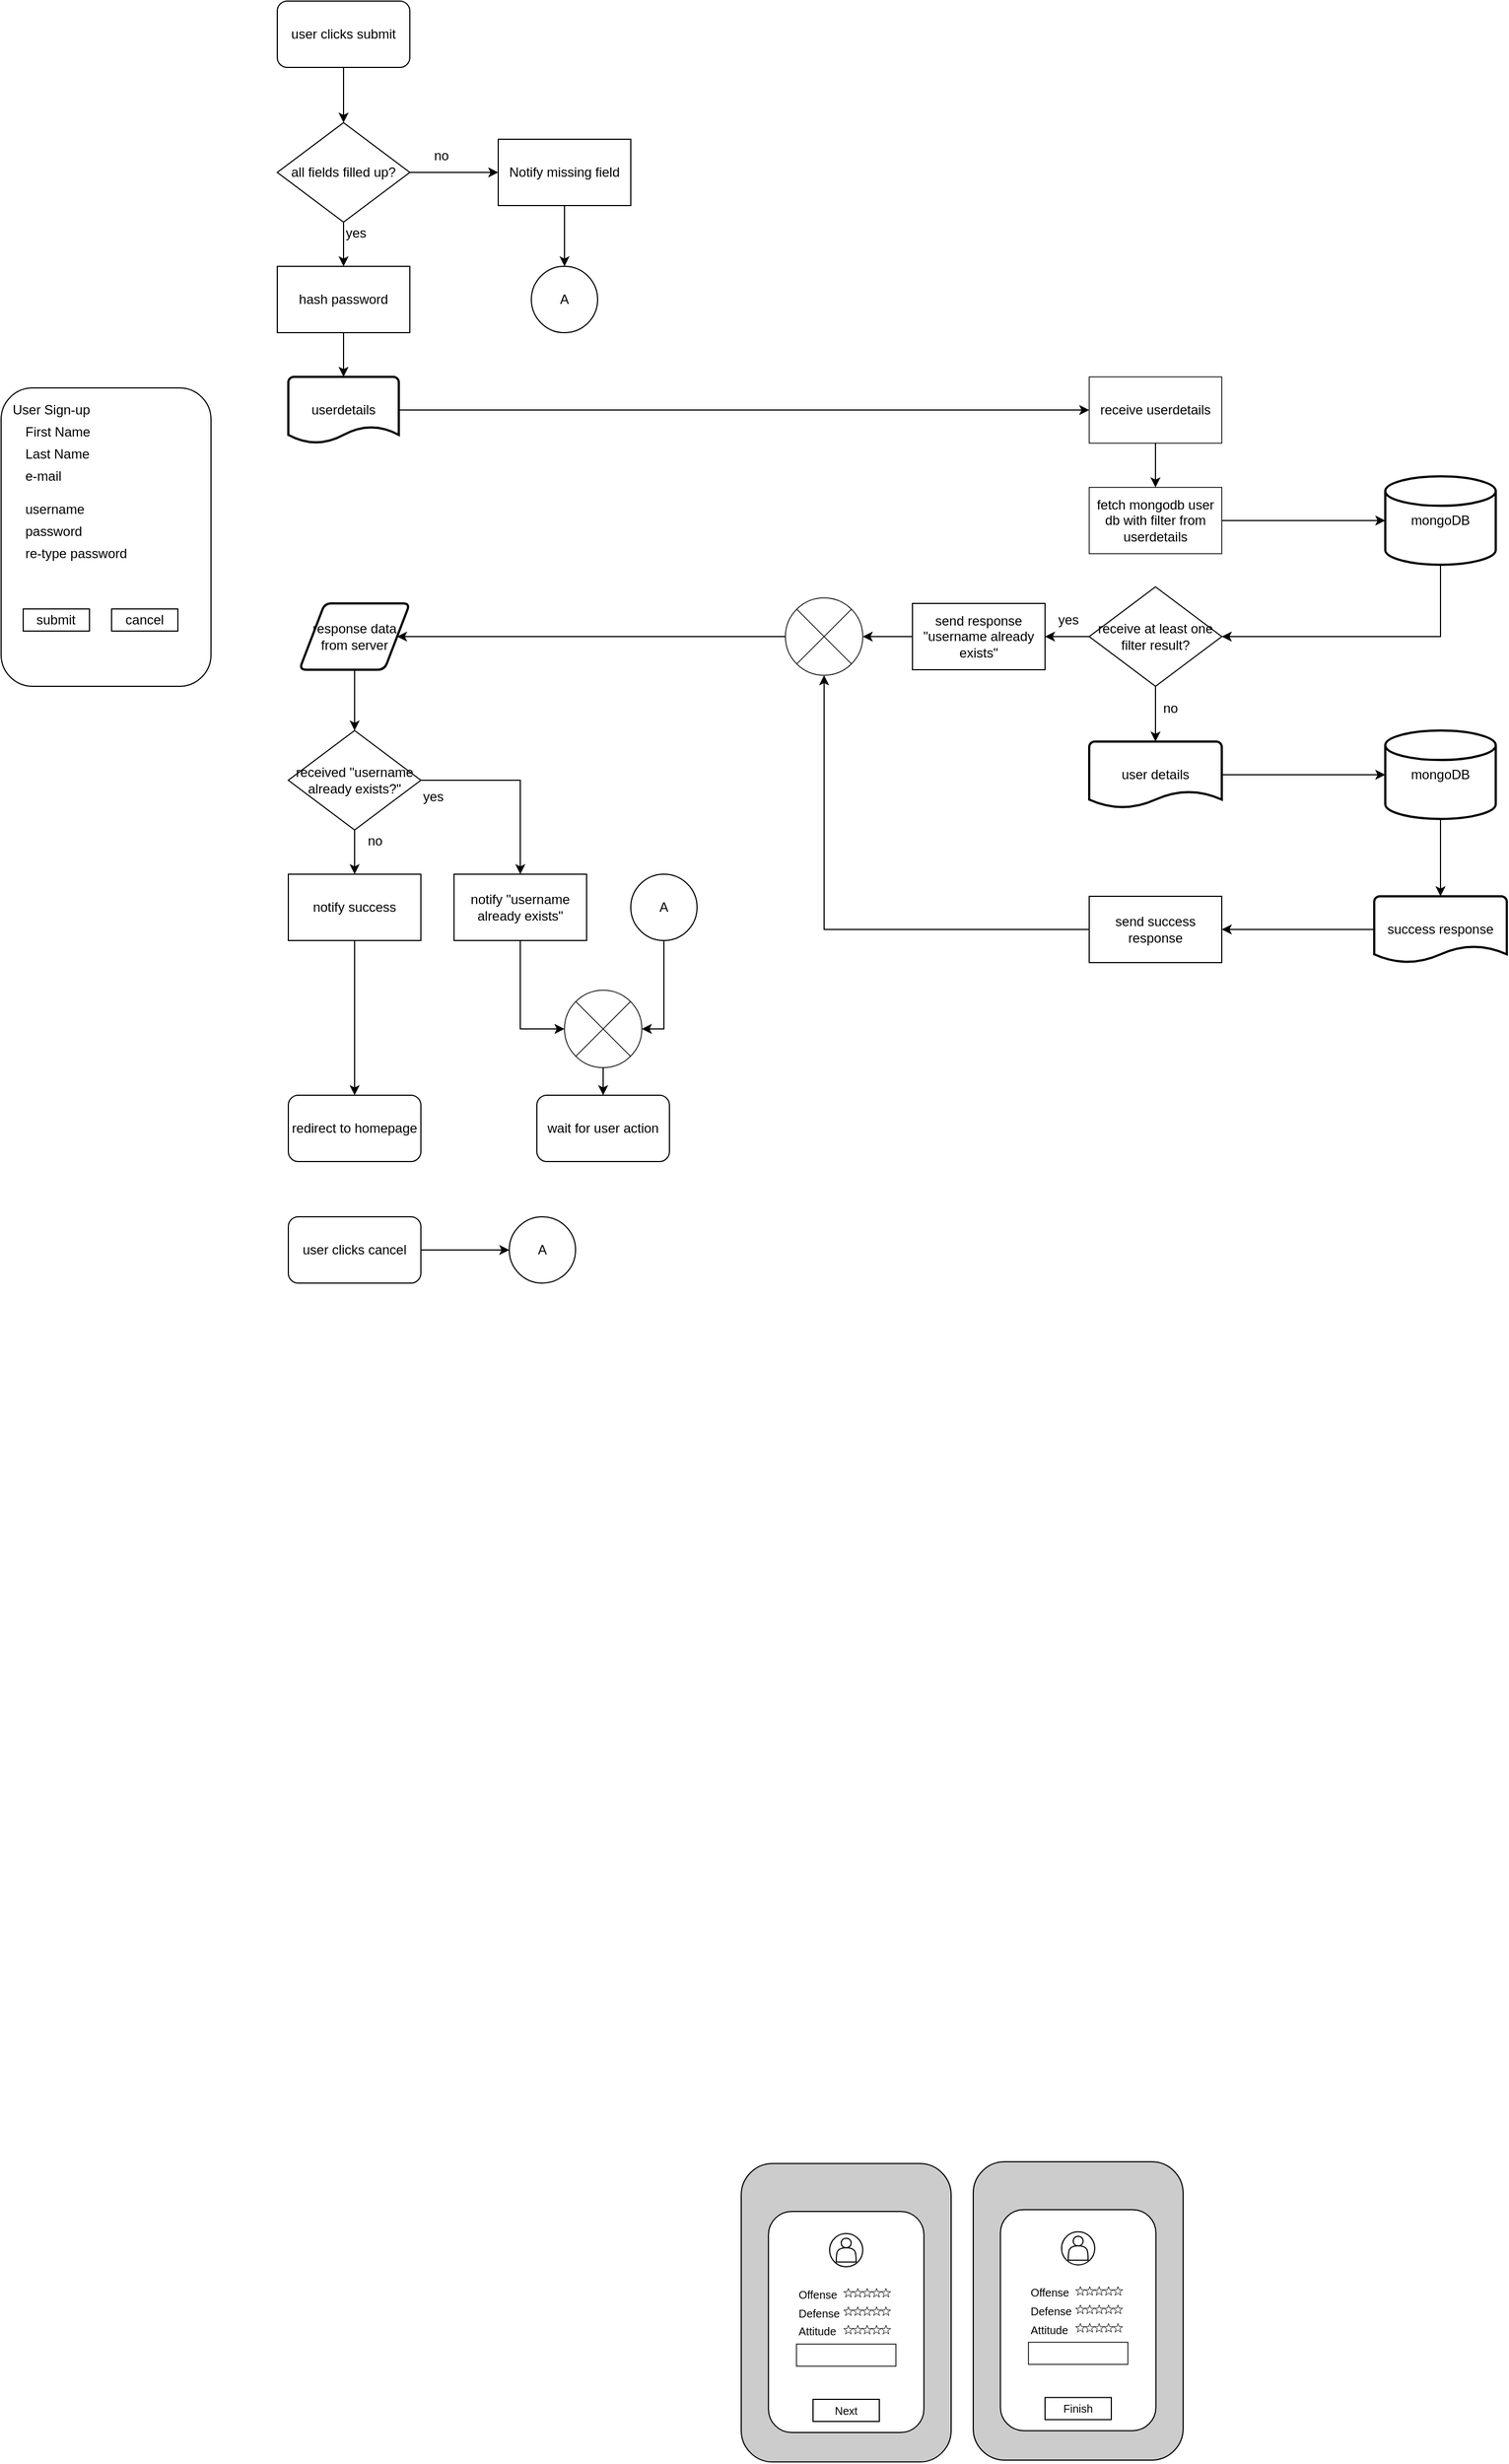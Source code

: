 <mxfile version="20.0.1" type="github">
  <diagram id="fIoxSlb22QgJ5czsfE2g" name="Page-1">
    <mxGraphModel dx="2595" dy="2528" grid="1" gridSize="10" guides="1" tooltips="1" connect="1" arrows="1" fold="1" page="1" pageScale="1" pageWidth="850" pageHeight="1100" math="0" shadow="0">
      <root>
        <mxCell id="0" />
        <mxCell id="1" parent="0" />
        <mxCell id="mqxkUcOXHhxXkRw-2WVW-2" value="" style="rounded=1;whiteSpace=wrap;html=1;" vertex="1" parent="1">
          <mxGeometry x="40" y="20" width="190" height="270" as="geometry" />
        </mxCell>
        <mxCell id="mqxkUcOXHhxXkRw-2WVW-1" value="User Sign-up" style="text;html=1;align=center;verticalAlign=middle;resizable=0;points=[];autosize=1;strokeColor=none;fillColor=none;" vertex="1" parent="1">
          <mxGeometry x="40" y="30" width="90" height="20" as="geometry" />
        </mxCell>
        <mxCell id="mqxkUcOXHhxXkRw-2WVW-3" value="username" style="text;html=1;align=left;verticalAlign=middle;resizable=0;points=[];autosize=1;strokeColor=none;fillColor=none;" vertex="1" parent="1">
          <mxGeometry x="60" y="120" width="70" height="20" as="geometry" />
        </mxCell>
        <mxCell id="mqxkUcOXHhxXkRw-2WVW-4" value="password" style="text;html=1;align=left;verticalAlign=middle;resizable=0;points=[];autosize=1;strokeColor=none;fillColor=none;" vertex="1" parent="1">
          <mxGeometry x="60" y="140" width="70" height="20" as="geometry" />
        </mxCell>
        <mxCell id="mqxkUcOXHhxXkRw-2WVW-5" value="First Name" style="text;html=1;align=left;verticalAlign=middle;resizable=0;points=[];autosize=1;strokeColor=none;fillColor=none;" vertex="1" parent="1">
          <mxGeometry x="60" y="50" width="70" height="20" as="geometry" />
        </mxCell>
        <mxCell id="mqxkUcOXHhxXkRw-2WVW-6" value="Last Name" style="text;html=1;align=left;verticalAlign=middle;resizable=0;points=[];autosize=1;strokeColor=none;fillColor=none;" vertex="1" parent="1">
          <mxGeometry x="60" y="70" width="70" height="20" as="geometry" />
        </mxCell>
        <mxCell id="mqxkUcOXHhxXkRw-2WVW-8" value="e-mail" style="text;html=1;align=left;verticalAlign=middle;resizable=0;points=[];autosize=1;strokeColor=none;fillColor=none;" vertex="1" parent="1">
          <mxGeometry x="60" y="90" width="50" height="20" as="geometry" />
        </mxCell>
        <mxCell id="mqxkUcOXHhxXkRw-2WVW-9" value="re-type password" style="text;html=1;align=left;verticalAlign=middle;resizable=0;points=[];autosize=1;strokeColor=none;fillColor=none;" vertex="1" parent="1">
          <mxGeometry x="60" y="160" width="110" height="20" as="geometry" />
        </mxCell>
        <mxCell id="mqxkUcOXHhxXkRw-2WVW-13" value="" style="rounded=0;whiteSpace=wrap;html=1;" vertex="1" parent="1">
          <mxGeometry x="60" y="220" width="60" height="20" as="geometry" />
        </mxCell>
        <mxCell id="mqxkUcOXHhxXkRw-2WVW-14" value="submit" style="text;html=1;align=left;verticalAlign=middle;resizable=0;points=[];autosize=1;strokeColor=none;fillColor=none;" vertex="1" parent="1">
          <mxGeometry x="70" y="220" width="50" height="20" as="geometry" />
        </mxCell>
        <mxCell id="mqxkUcOXHhxXkRw-2WVW-53" value="cancel" style="rounded=0;whiteSpace=wrap;html=1;" vertex="1" parent="1">
          <mxGeometry x="140" y="220" width="60" height="20" as="geometry" />
        </mxCell>
        <mxCell id="mqxkUcOXHhxXkRw-2WVW-269" style="edgeStyle=orthogonalEdgeStyle;rounded=0;orthogonalLoop=1;jettySize=auto;html=1;exitX=0.5;exitY=1;exitDx=0;exitDy=0;entryX=0.5;entryY=0;entryDx=0;entryDy=0;fontSize=7;fontColor=#000000;" edge="1" parent="1" source="mqxkUcOXHhxXkRw-2WVW-66" target="mqxkUcOXHhxXkRw-2WVW-288">
          <mxGeometry relative="1" as="geometry" />
        </mxCell>
        <mxCell id="mqxkUcOXHhxXkRw-2WVW-66" value="user clicks submit" style="rounded=1;whiteSpace=wrap;html=1;" vertex="1" parent="1">
          <mxGeometry x="290" y="-330" width="120" height="60" as="geometry" />
        </mxCell>
        <mxCell id="mqxkUcOXHhxXkRw-2WVW-74" style="edgeStyle=orthogonalEdgeStyle;rounded=0;orthogonalLoop=1;jettySize=auto;html=1;exitX=1;exitY=0.5;exitDx=0;exitDy=0;entryX=0;entryY=0.5;entryDx=0;entryDy=0;" edge="1" parent="1" source="mqxkUcOXHhxXkRw-2WVW-73" target="mqxkUcOXHhxXkRw-2WVW-82">
          <mxGeometry relative="1" as="geometry">
            <mxPoint x="500" y="799.765" as="targetPoint" />
          </mxGeometry>
        </mxCell>
        <mxCell id="mqxkUcOXHhxXkRw-2WVW-73" value="user clicks cancel" style="rounded=1;whiteSpace=wrap;html=1;" vertex="1" parent="1">
          <mxGeometry x="300" y="770" width="120" height="60" as="geometry" />
        </mxCell>
        <mxCell id="mqxkUcOXHhxXkRw-2WVW-82" value="A" style="ellipse;whiteSpace=wrap;html=1;aspect=fixed;" vertex="1" parent="1">
          <mxGeometry x="500" y="770" width="60" height="60" as="geometry" />
        </mxCell>
        <mxCell id="mqxkUcOXHhxXkRw-2WVW-145" value="" style="rounded=1;whiteSpace=wrap;html=1;fillColor=#CCCCCC;" vertex="1" parent="1">
          <mxGeometry x="710" y="1626.67" width="190" height="270" as="geometry" />
        </mxCell>
        <mxCell id="mqxkUcOXHhxXkRw-2WVW-146" value="" style="rounded=1;whiteSpace=wrap;html=1;" vertex="1" parent="1">
          <mxGeometry x="734.63" y="1670" width="140.74" height="200" as="geometry" />
        </mxCell>
        <mxCell id="mqxkUcOXHhxXkRw-2WVW-153" value="Next" style="rounded=0;whiteSpace=wrap;html=1;fontSize=10;" vertex="1" parent="mqxkUcOXHhxXkRw-2WVW-146">
          <mxGeometry x="40.37" y="170" width="60" height="20" as="geometry" />
        </mxCell>
        <mxCell id="mqxkUcOXHhxXkRw-2WVW-170" value="" style="group" vertex="1" connectable="0" parent="1">
          <mxGeometry x="790" y="1690" width="30" height="30" as="geometry" />
        </mxCell>
        <mxCell id="mqxkUcOXHhxXkRw-2WVW-147" value="" style="ellipse;whiteSpace=wrap;html=1;aspect=fixed;fontSize=10;fillColor=#FFFFFF;" vertex="1" parent="mqxkUcOXHhxXkRw-2WVW-170">
          <mxGeometry width="30" height="30" as="geometry" />
        </mxCell>
        <mxCell id="mqxkUcOXHhxXkRw-2WVW-148" value="" style="shape=actor;whiteSpace=wrap;html=1;fontSize=10;fillColor=#FFFFFF;" vertex="1" parent="mqxkUcOXHhxXkRw-2WVW-170">
          <mxGeometry x="6" y="4.2" width="18" height="21.6" as="geometry" />
        </mxCell>
        <mxCell id="mqxkUcOXHhxXkRw-2WVW-149" value="Offense" style="text;html=1;align=left;verticalAlign=middle;resizable=0;points=[];autosize=1;strokeColor=none;fillColor=none;fontSize=10;" vertex="1" parent="1">
          <mxGeometry x="760" y="1735" width="50" height="20" as="geometry" />
        </mxCell>
        <mxCell id="mqxkUcOXHhxXkRw-2WVW-150" value="Defense" style="text;html=1;align=left;verticalAlign=middle;resizable=0;points=[];autosize=1;strokeColor=none;fillColor=none;fontSize=10;" vertex="1" parent="1">
          <mxGeometry x="760" y="1751.667" width="50" height="20" as="geometry" />
        </mxCell>
        <mxCell id="mqxkUcOXHhxXkRw-2WVW-151" value="Attitude" style="text;html=1;align=left;verticalAlign=middle;resizable=0;points=[];autosize=1;strokeColor=none;fillColor=none;fontSize=10;" vertex="1" parent="1">
          <mxGeometry x="760" y="1768.333" width="50" height="20" as="geometry" />
        </mxCell>
        <mxCell id="mqxkUcOXHhxXkRw-2WVW-155" value="" style="verticalLabelPosition=bottom;verticalAlign=top;html=1;shape=mxgraph.basic.star;fontSize=10;fillColor=#FFFFFF;strokeWidth=0.5;" vertex="1" parent="1">
          <mxGeometry x="802.5" y="1739.375" width="8.5" height="7.917" as="geometry" />
        </mxCell>
        <mxCell id="mqxkUcOXHhxXkRw-2WVW-156" value="" style="verticalLabelPosition=bottom;verticalAlign=top;html=1;shape=mxgraph.basic.star;fontSize=10;fillColor=#FFFFFF;strokeWidth=0.5;" vertex="1" parent="1">
          <mxGeometry x="811" y="1739.375" width="8.5" height="7.917" as="geometry" />
        </mxCell>
        <mxCell id="mqxkUcOXHhxXkRw-2WVW-157" value="" style="verticalLabelPosition=bottom;verticalAlign=top;html=1;shape=mxgraph.basic.star;fontSize=10;fillColor=#FFFFFF;strokeWidth=0.5;" vertex="1" parent="1">
          <mxGeometry x="819.5" y="1739.375" width="8.5" height="7.917" as="geometry" />
        </mxCell>
        <mxCell id="mqxkUcOXHhxXkRw-2WVW-158" value="" style="verticalLabelPosition=bottom;verticalAlign=top;html=1;shape=mxgraph.basic.star;fontSize=10;fillColor=#FFFFFF;strokeWidth=0.5;" vertex="1" parent="1">
          <mxGeometry x="828" y="1739.375" width="8.5" height="7.917" as="geometry" />
        </mxCell>
        <mxCell id="mqxkUcOXHhxXkRw-2WVW-159" value="" style="verticalLabelPosition=bottom;verticalAlign=top;html=1;shape=mxgraph.basic.star;fontSize=10;fillColor=#FFFFFF;strokeWidth=0.5;" vertex="1" parent="1">
          <mxGeometry x="836.5" y="1739.375" width="8.5" height="7.917" as="geometry" />
        </mxCell>
        <mxCell id="mqxkUcOXHhxXkRw-2WVW-160" value="" style="verticalLabelPosition=bottom;verticalAlign=top;html=1;shape=mxgraph.basic.star;fontSize=10;fillColor=#FFFFFF;strokeWidth=0.5;" vertex="1" parent="1">
          <mxGeometry x="802.5" y="1756.042" width="8.5" height="7.917" as="geometry" />
        </mxCell>
        <mxCell id="mqxkUcOXHhxXkRw-2WVW-161" value="" style="verticalLabelPosition=bottom;verticalAlign=top;html=1;shape=mxgraph.basic.star;fontSize=10;fillColor=#FFFFFF;strokeWidth=0.5;" vertex="1" parent="1">
          <mxGeometry x="811" y="1756.042" width="8.5" height="7.917" as="geometry" />
        </mxCell>
        <mxCell id="mqxkUcOXHhxXkRw-2WVW-162" value="" style="verticalLabelPosition=bottom;verticalAlign=top;html=1;shape=mxgraph.basic.star;fontSize=10;fillColor=#FFFFFF;strokeWidth=0.5;" vertex="1" parent="1">
          <mxGeometry x="819.5" y="1756.042" width="8.5" height="7.917" as="geometry" />
        </mxCell>
        <mxCell id="mqxkUcOXHhxXkRw-2WVW-163" value="" style="verticalLabelPosition=bottom;verticalAlign=top;html=1;shape=mxgraph.basic.star;fontSize=10;fillColor=#FFFFFF;strokeWidth=0.5;" vertex="1" parent="1">
          <mxGeometry x="828" y="1756.042" width="8.5" height="7.917" as="geometry" />
        </mxCell>
        <mxCell id="mqxkUcOXHhxXkRw-2WVW-164" value="" style="verticalLabelPosition=bottom;verticalAlign=top;html=1;shape=mxgraph.basic.star;fontSize=10;fillColor=#FFFFFF;strokeWidth=0.5;" vertex="1" parent="1">
          <mxGeometry x="836.5" y="1756.042" width="8.5" height="7.917" as="geometry" />
        </mxCell>
        <mxCell id="mqxkUcOXHhxXkRw-2WVW-165" value="" style="verticalLabelPosition=bottom;verticalAlign=top;html=1;shape=mxgraph.basic.star;fontSize=10;fillColor=#FFFFFF;strokeWidth=0.5;" vertex="1" parent="1">
          <mxGeometry x="802.5" y="1772.708" width="8.5" height="7.917" as="geometry" />
        </mxCell>
        <mxCell id="mqxkUcOXHhxXkRw-2WVW-166" value="" style="verticalLabelPosition=bottom;verticalAlign=top;html=1;shape=mxgraph.basic.star;fontSize=10;fillColor=#FFFFFF;strokeWidth=0.5;" vertex="1" parent="1">
          <mxGeometry x="811" y="1772.708" width="8.5" height="7.917" as="geometry" />
        </mxCell>
        <mxCell id="mqxkUcOXHhxXkRw-2WVW-167" value="" style="verticalLabelPosition=bottom;verticalAlign=top;html=1;shape=mxgraph.basic.star;fontSize=10;fillColor=#FFFFFF;strokeWidth=0.5;" vertex="1" parent="1">
          <mxGeometry x="819.5" y="1772.708" width="8.5" height="7.917" as="geometry" />
        </mxCell>
        <mxCell id="mqxkUcOXHhxXkRw-2WVW-168" value="" style="verticalLabelPosition=bottom;verticalAlign=top;html=1;shape=mxgraph.basic.star;fontSize=10;fillColor=#FFFFFF;strokeWidth=0.5;" vertex="1" parent="1">
          <mxGeometry x="828" y="1772.708" width="8.5" height="7.917" as="geometry" />
        </mxCell>
        <mxCell id="mqxkUcOXHhxXkRw-2WVW-169" value="" style="verticalLabelPosition=bottom;verticalAlign=top;html=1;shape=mxgraph.basic.star;fontSize=10;fillColor=#FFFFFF;strokeWidth=0.5;" vertex="1" parent="1">
          <mxGeometry x="836.5" y="1772.708" width="8.5" height="7.917" as="geometry" />
        </mxCell>
        <mxCell id="mqxkUcOXHhxXkRw-2WVW-174" value="" style="rounded=0;whiteSpace=wrap;html=1;fontSize=10;strokeWidth=0.75;fillColor=#FFFFFF;" vertex="1" parent="1">
          <mxGeometry x="760" y="1790" width="90" height="20" as="geometry" />
        </mxCell>
        <mxCell id="mqxkUcOXHhxXkRw-2WVW-176" value="" style="rounded=1;whiteSpace=wrap;html=1;fillColor=#CCCCCC;" vertex="1" parent="1">
          <mxGeometry x="920" y="1625" width="190" height="270" as="geometry" />
        </mxCell>
        <mxCell id="mqxkUcOXHhxXkRw-2WVW-177" value="" style="rounded=1;whiteSpace=wrap;html=1;" vertex="1" parent="1">
          <mxGeometry x="944.63" y="1668.33" width="140.74" height="200" as="geometry" />
        </mxCell>
        <mxCell id="mqxkUcOXHhxXkRw-2WVW-178" value="Finish" style="rounded=0;whiteSpace=wrap;html=1;fontSize=10;" vertex="1" parent="mqxkUcOXHhxXkRw-2WVW-177">
          <mxGeometry x="40.37" y="170" width="60" height="20" as="geometry" />
        </mxCell>
        <mxCell id="mqxkUcOXHhxXkRw-2WVW-179" value="" style="group" vertex="1" connectable="0" parent="1">
          <mxGeometry x="1000" y="1688.33" width="30" height="30" as="geometry" />
        </mxCell>
        <mxCell id="mqxkUcOXHhxXkRw-2WVW-180" value="" style="ellipse;whiteSpace=wrap;html=1;aspect=fixed;fontSize=10;fillColor=#FFFFFF;" vertex="1" parent="mqxkUcOXHhxXkRw-2WVW-179">
          <mxGeometry width="30" height="30" as="geometry" />
        </mxCell>
        <mxCell id="mqxkUcOXHhxXkRw-2WVW-181" value="" style="shape=actor;whiteSpace=wrap;html=1;fontSize=10;fillColor=#FFFFFF;" vertex="1" parent="mqxkUcOXHhxXkRw-2WVW-179">
          <mxGeometry x="6" y="4.2" width="18" height="21.6" as="geometry" />
        </mxCell>
        <mxCell id="mqxkUcOXHhxXkRw-2WVW-182" value="Offense" style="text;html=1;align=left;verticalAlign=middle;resizable=0;points=[];autosize=1;strokeColor=none;fillColor=none;fontSize=10;" vertex="1" parent="1">
          <mxGeometry x="970" y="1733.33" width="50" height="20" as="geometry" />
        </mxCell>
        <mxCell id="mqxkUcOXHhxXkRw-2WVW-183" value="Defense" style="text;html=1;align=left;verticalAlign=middle;resizable=0;points=[];autosize=1;strokeColor=none;fillColor=none;fontSize=10;" vertex="1" parent="1">
          <mxGeometry x="970" y="1749.997" width="50" height="20" as="geometry" />
        </mxCell>
        <mxCell id="mqxkUcOXHhxXkRw-2WVW-184" value="Attitude" style="text;html=1;align=left;verticalAlign=middle;resizable=0;points=[];autosize=1;strokeColor=none;fillColor=none;fontSize=10;" vertex="1" parent="1">
          <mxGeometry x="970" y="1766.663" width="50" height="20" as="geometry" />
        </mxCell>
        <mxCell id="mqxkUcOXHhxXkRw-2WVW-185" value="" style="verticalLabelPosition=bottom;verticalAlign=top;html=1;shape=mxgraph.basic.star;fontSize=10;fillColor=#FFFFFF;strokeWidth=0.5;" vertex="1" parent="1">
          <mxGeometry x="1012.5" y="1737.705" width="8.5" height="7.917" as="geometry" />
        </mxCell>
        <mxCell id="mqxkUcOXHhxXkRw-2WVW-186" value="" style="verticalLabelPosition=bottom;verticalAlign=top;html=1;shape=mxgraph.basic.star;fontSize=10;fillColor=#FFFFFF;strokeWidth=0.5;" vertex="1" parent="1">
          <mxGeometry x="1021" y="1737.705" width="8.5" height="7.917" as="geometry" />
        </mxCell>
        <mxCell id="mqxkUcOXHhxXkRw-2WVW-187" value="" style="verticalLabelPosition=bottom;verticalAlign=top;html=1;shape=mxgraph.basic.star;fontSize=10;fillColor=#FFFFFF;strokeWidth=0.5;" vertex="1" parent="1">
          <mxGeometry x="1029.5" y="1737.705" width="8.5" height="7.917" as="geometry" />
        </mxCell>
        <mxCell id="mqxkUcOXHhxXkRw-2WVW-188" value="" style="verticalLabelPosition=bottom;verticalAlign=top;html=1;shape=mxgraph.basic.star;fontSize=10;fillColor=#FFFFFF;strokeWidth=0.5;" vertex="1" parent="1">
          <mxGeometry x="1038" y="1737.705" width="8.5" height="7.917" as="geometry" />
        </mxCell>
        <mxCell id="mqxkUcOXHhxXkRw-2WVW-189" value="" style="verticalLabelPosition=bottom;verticalAlign=top;html=1;shape=mxgraph.basic.star;fontSize=10;fillColor=#FFFFFF;strokeWidth=0.5;" vertex="1" parent="1">
          <mxGeometry x="1046.5" y="1737.705" width="8.5" height="7.917" as="geometry" />
        </mxCell>
        <mxCell id="mqxkUcOXHhxXkRw-2WVW-190" value="" style="verticalLabelPosition=bottom;verticalAlign=top;html=1;shape=mxgraph.basic.star;fontSize=10;fillColor=#FFFFFF;strokeWidth=0.5;" vertex="1" parent="1">
          <mxGeometry x="1012.5" y="1754.372" width="8.5" height="7.917" as="geometry" />
        </mxCell>
        <mxCell id="mqxkUcOXHhxXkRw-2WVW-191" value="" style="verticalLabelPosition=bottom;verticalAlign=top;html=1;shape=mxgraph.basic.star;fontSize=10;fillColor=#FFFFFF;strokeWidth=0.5;" vertex="1" parent="1">
          <mxGeometry x="1021" y="1754.372" width="8.5" height="7.917" as="geometry" />
        </mxCell>
        <mxCell id="mqxkUcOXHhxXkRw-2WVW-192" value="" style="verticalLabelPosition=bottom;verticalAlign=top;html=1;shape=mxgraph.basic.star;fontSize=10;fillColor=#FFFFFF;strokeWidth=0.5;" vertex="1" parent="1">
          <mxGeometry x="1029.5" y="1754.372" width="8.5" height="7.917" as="geometry" />
        </mxCell>
        <mxCell id="mqxkUcOXHhxXkRw-2WVW-193" value="" style="verticalLabelPosition=bottom;verticalAlign=top;html=1;shape=mxgraph.basic.star;fontSize=10;fillColor=#FFFFFF;strokeWidth=0.5;" vertex="1" parent="1">
          <mxGeometry x="1038" y="1754.372" width="8.5" height="7.917" as="geometry" />
        </mxCell>
        <mxCell id="mqxkUcOXHhxXkRw-2WVW-194" value="" style="verticalLabelPosition=bottom;verticalAlign=top;html=1;shape=mxgraph.basic.star;fontSize=10;fillColor=#FFFFFF;strokeWidth=0.5;" vertex="1" parent="1">
          <mxGeometry x="1046.5" y="1754.372" width="8.5" height="7.917" as="geometry" />
        </mxCell>
        <mxCell id="mqxkUcOXHhxXkRw-2WVW-195" value="" style="verticalLabelPosition=bottom;verticalAlign=top;html=1;shape=mxgraph.basic.star;fontSize=10;fillColor=#FFFFFF;strokeWidth=0.5;" vertex="1" parent="1">
          <mxGeometry x="1012.5" y="1771.038" width="8.5" height="7.917" as="geometry" />
        </mxCell>
        <mxCell id="mqxkUcOXHhxXkRw-2WVW-196" value="" style="verticalLabelPosition=bottom;verticalAlign=top;html=1;shape=mxgraph.basic.star;fontSize=10;fillColor=#FFFFFF;strokeWidth=0.5;" vertex="1" parent="1">
          <mxGeometry x="1021" y="1771.038" width="8.5" height="7.917" as="geometry" />
        </mxCell>
        <mxCell id="mqxkUcOXHhxXkRw-2WVW-197" value="" style="verticalLabelPosition=bottom;verticalAlign=top;html=1;shape=mxgraph.basic.star;fontSize=10;fillColor=#FFFFFF;strokeWidth=0.5;" vertex="1" parent="1">
          <mxGeometry x="1029.5" y="1771.038" width="8.5" height="7.917" as="geometry" />
        </mxCell>
        <mxCell id="mqxkUcOXHhxXkRw-2WVW-198" value="" style="verticalLabelPosition=bottom;verticalAlign=top;html=1;shape=mxgraph.basic.star;fontSize=10;fillColor=#FFFFFF;strokeWidth=0.5;" vertex="1" parent="1">
          <mxGeometry x="1038" y="1771.038" width="8.5" height="7.917" as="geometry" />
        </mxCell>
        <mxCell id="mqxkUcOXHhxXkRw-2WVW-199" value="" style="verticalLabelPosition=bottom;verticalAlign=top;html=1;shape=mxgraph.basic.star;fontSize=10;fillColor=#FFFFFF;strokeWidth=0.5;" vertex="1" parent="1">
          <mxGeometry x="1046.5" y="1771.038" width="8.5" height="7.917" as="geometry" />
        </mxCell>
        <mxCell id="mqxkUcOXHhxXkRw-2WVW-200" value="" style="rounded=0;whiteSpace=wrap;html=1;fontSize=10;strokeWidth=0.75;fillColor=#FFFFFF;" vertex="1" parent="1">
          <mxGeometry x="970" y="1788.33" width="90" height="20" as="geometry" />
        </mxCell>
        <mxCell id="mqxkUcOXHhxXkRw-2WVW-270" style="edgeStyle=orthogonalEdgeStyle;rounded=0;orthogonalLoop=1;jettySize=auto;html=1;fontSize=7;fontColor=#000000;entryX=0;entryY=0.5;entryDx=0;entryDy=0;exitX=1;exitY=0.5;exitDx=0;exitDy=0;exitPerimeter=0;" edge="1" parent="1" source="mqxkUcOXHhxXkRw-2WVW-339" target="mqxkUcOXHhxXkRw-2WVW-271">
          <mxGeometry relative="1" as="geometry">
            <mxPoint x="770" y="40" as="targetPoint" />
            <mxPoint x="410" y="40.0" as="sourcePoint" />
          </mxGeometry>
        </mxCell>
        <mxCell id="mqxkUcOXHhxXkRw-2WVW-273" value="" style="edgeStyle=orthogonalEdgeStyle;rounded=0;orthogonalLoop=1;jettySize=auto;html=1;fontSize=12;fontColor=#000000;" edge="1" parent="1" source="mqxkUcOXHhxXkRw-2WVW-271" target="mqxkUcOXHhxXkRw-2WVW-272">
          <mxGeometry relative="1" as="geometry" />
        </mxCell>
        <mxCell id="mqxkUcOXHhxXkRw-2WVW-271" value="receive userdetails" style="rounded=0;whiteSpace=wrap;html=1;fontSize=12;fontColor=#000000;strokeWidth=0.75;fillColor=#FFFFFF;" vertex="1" parent="1">
          <mxGeometry x="1025" y="10" width="120" height="60" as="geometry" />
        </mxCell>
        <mxCell id="mqxkUcOXHhxXkRw-2WVW-275" style="edgeStyle=orthogonalEdgeStyle;rounded=0;orthogonalLoop=1;jettySize=auto;html=1;fontSize=12;fontColor=#000000;" edge="1" parent="1" source="mqxkUcOXHhxXkRw-2WVW-272" target="mqxkUcOXHhxXkRw-2WVW-274">
          <mxGeometry relative="1" as="geometry" />
        </mxCell>
        <mxCell id="mqxkUcOXHhxXkRw-2WVW-272" value="fetch mongodb user db with filter from userdetails" style="rounded=0;whiteSpace=wrap;html=1;fontSize=12;fontColor=#000000;strokeWidth=0.75;fillColor=#FFFFFF;" vertex="1" parent="1">
          <mxGeometry x="1025" y="110" width="120" height="60" as="geometry" />
        </mxCell>
        <mxCell id="mqxkUcOXHhxXkRw-2WVW-277" style="edgeStyle=orthogonalEdgeStyle;rounded=0;orthogonalLoop=1;jettySize=auto;html=1;entryX=1;entryY=0.5;entryDx=0;entryDy=0;fontSize=12;fontColor=#000000;" edge="1" parent="1" source="mqxkUcOXHhxXkRw-2WVW-274" target="mqxkUcOXHhxXkRw-2WVW-276">
          <mxGeometry relative="1" as="geometry">
            <Array as="points">
              <mxPoint x="1343" y="245" />
            </Array>
          </mxGeometry>
        </mxCell>
        <mxCell id="mqxkUcOXHhxXkRw-2WVW-274" value="mongoDB" style="strokeWidth=2;html=1;shape=mxgraph.flowchart.database;whiteSpace=wrap;" vertex="1" parent="1">
          <mxGeometry x="1293" y="100" width="100" height="80" as="geometry" />
        </mxCell>
        <mxCell id="mqxkUcOXHhxXkRw-2WVW-297" value="" style="edgeStyle=orthogonalEdgeStyle;rounded=0;orthogonalLoop=1;jettySize=auto;html=1;fontSize=12;fontColor=#000000;" edge="1" parent="1" source="mqxkUcOXHhxXkRw-2WVW-276" target="mqxkUcOXHhxXkRw-2WVW-295">
          <mxGeometry relative="1" as="geometry" />
        </mxCell>
        <mxCell id="mqxkUcOXHhxXkRw-2WVW-303" value="" style="edgeStyle=orthogonalEdgeStyle;rounded=0;orthogonalLoop=1;jettySize=auto;html=1;fontSize=12;fontColor=#000000;" edge="1" parent="1" source="mqxkUcOXHhxXkRw-2WVW-276" target="mqxkUcOXHhxXkRw-2WVW-300">
          <mxGeometry relative="1" as="geometry" />
        </mxCell>
        <mxCell id="mqxkUcOXHhxXkRw-2WVW-276" value="receive at least one filter result?" style="rhombus;whiteSpace=wrap;html=1;" vertex="1" parent="1">
          <mxGeometry x="1025" y="200" width="120" height="90" as="geometry" />
        </mxCell>
        <mxCell id="mqxkUcOXHhxXkRw-2WVW-293" style="edgeStyle=orthogonalEdgeStyle;rounded=0;orthogonalLoop=1;jettySize=auto;html=1;exitX=1;exitY=0.5;exitDx=0;exitDy=0;fontSize=12;fontColor=#000000;" edge="1" parent="1" source="mqxkUcOXHhxXkRw-2WVW-288" target="mqxkUcOXHhxXkRw-2WVW-290">
          <mxGeometry relative="1" as="geometry" />
        </mxCell>
        <mxCell id="mqxkUcOXHhxXkRw-2WVW-309" style="edgeStyle=orthogonalEdgeStyle;rounded=0;orthogonalLoop=1;jettySize=auto;html=1;entryX=0.5;entryY=0;entryDx=0;entryDy=0;fontSize=12;fontColor=#000000;" edge="1" parent="1" source="mqxkUcOXHhxXkRw-2WVW-288" target="mqxkUcOXHhxXkRw-2WVW-308">
          <mxGeometry relative="1" as="geometry" />
        </mxCell>
        <mxCell id="mqxkUcOXHhxXkRw-2WVW-288" value="all fields filled up?" style="rhombus;whiteSpace=wrap;html=1;" vertex="1" parent="1">
          <mxGeometry x="290" y="-220" width="120" height="90" as="geometry" />
        </mxCell>
        <mxCell id="mqxkUcOXHhxXkRw-2WVW-321" style="edgeStyle=orthogonalEdgeStyle;rounded=0;orthogonalLoop=1;jettySize=auto;html=1;entryX=0.5;entryY=0;entryDx=0;entryDy=0;fontSize=12;fontColor=#000000;" edge="1" parent="1" source="mqxkUcOXHhxXkRw-2WVW-290" target="mqxkUcOXHhxXkRw-2WVW-320">
          <mxGeometry relative="1" as="geometry" />
        </mxCell>
        <mxCell id="mqxkUcOXHhxXkRw-2WVW-290" value="Notify missing field" style="rounded=0;whiteSpace=wrap;html=1;" vertex="1" parent="1">
          <mxGeometry x="490" y="-205" width="120" height="60" as="geometry" />
        </mxCell>
        <mxCell id="mqxkUcOXHhxXkRw-2WVW-291" value="no" style="text;html=1;align=left;verticalAlign=middle;resizable=0;points=[];autosize=1;strokeColor=none;fillColor=none;" vertex="1" parent="1">
          <mxGeometry x="430" y="-200" width="30" height="20" as="geometry" />
        </mxCell>
        <mxCell id="mqxkUcOXHhxXkRw-2WVW-294" value="yes" style="text;html=1;align=left;verticalAlign=middle;resizable=0;points=[];autosize=1;strokeColor=none;fillColor=none;" vertex="1" parent="1">
          <mxGeometry x="350" y="-130" width="30" height="20" as="geometry" />
        </mxCell>
        <mxCell id="mqxkUcOXHhxXkRw-2WVW-335" style="edgeStyle=orthogonalEdgeStyle;rounded=0;orthogonalLoop=1;jettySize=auto;html=1;fontSize=12;fontColor=#000000;" edge="1" parent="1" source="mqxkUcOXHhxXkRw-2WVW-295" target="mqxkUcOXHhxXkRw-2WVW-333">
          <mxGeometry relative="1" as="geometry" />
        </mxCell>
        <mxCell id="mqxkUcOXHhxXkRw-2WVW-295" value="send response &quot;username already exists&quot;" style="rounded=0;whiteSpace=wrap;html=1;" vertex="1" parent="1">
          <mxGeometry x="865" y="215" width="120" height="60" as="geometry" />
        </mxCell>
        <mxCell id="mqxkUcOXHhxXkRw-2WVW-298" value="yes" style="text;html=1;align=left;verticalAlign=middle;resizable=0;points=[];autosize=1;strokeColor=none;fillColor=none;" vertex="1" parent="1">
          <mxGeometry x="995" y="220" width="30" height="20" as="geometry" />
        </mxCell>
        <mxCell id="mqxkUcOXHhxXkRw-2WVW-302" style="edgeStyle=orthogonalEdgeStyle;rounded=0;orthogonalLoop=1;jettySize=auto;html=1;entryX=0;entryY=0.5;entryDx=0;entryDy=0;entryPerimeter=0;fontSize=12;fontColor=#000000;" edge="1" parent="1" source="mqxkUcOXHhxXkRw-2WVW-300" target="mqxkUcOXHhxXkRw-2WVW-301">
          <mxGeometry relative="1" as="geometry" />
        </mxCell>
        <mxCell id="mqxkUcOXHhxXkRw-2WVW-300" value="user details" style="strokeWidth=2;html=1;shape=mxgraph.flowchart.document2;whiteSpace=wrap;size=0.25;fontSize=12;fontColor=#000000;fillColor=#FFFFFF;" vertex="1" parent="1">
          <mxGeometry x="1025" y="340" width="120" height="60" as="geometry" />
        </mxCell>
        <mxCell id="mqxkUcOXHhxXkRw-2WVW-331" style="edgeStyle=orthogonalEdgeStyle;rounded=0;orthogonalLoop=1;jettySize=auto;html=1;fontSize=12;fontColor=#000000;" edge="1" parent="1" source="mqxkUcOXHhxXkRw-2WVW-301" target="mqxkUcOXHhxXkRw-2WVW-330">
          <mxGeometry relative="1" as="geometry" />
        </mxCell>
        <mxCell id="mqxkUcOXHhxXkRw-2WVW-301" value="mongoDB" style="strokeWidth=2;html=1;shape=mxgraph.flowchart.database;whiteSpace=wrap;" vertex="1" parent="1">
          <mxGeometry x="1293" y="330" width="100" height="80" as="geometry" />
        </mxCell>
        <mxCell id="mqxkUcOXHhxXkRw-2WVW-304" value="no" style="text;html=1;align=left;verticalAlign=middle;resizable=0;points=[];autosize=1;strokeColor=none;fillColor=none;" vertex="1" parent="1">
          <mxGeometry x="1090" y="300" width="30" height="20" as="geometry" />
        </mxCell>
        <mxCell id="mqxkUcOXHhxXkRw-2WVW-312" style="edgeStyle=orthogonalEdgeStyle;rounded=0;orthogonalLoop=1;jettySize=auto;html=1;entryX=0.5;entryY=0;entryDx=0;entryDy=0;fontSize=12;fontColor=#000000;" edge="1" parent="1" source="mqxkUcOXHhxXkRw-2WVW-306" target="mqxkUcOXHhxXkRw-2WVW-311">
          <mxGeometry relative="1" as="geometry" />
        </mxCell>
        <mxCell id="mqxkUcOXHhxXkRw-2WVW-315" style="edgeStyle=orthogonalEdgeStyle;rounded=0;orthogonalLoop=1;jettySize=auto;html=1;fontSize=12;fontColor=#000000;" edge="1" parent="1" source="mqxkUcOXHhxXkRw-2WVW-306" target="mqxkUcOXHhxXkRw-2WVW-314">
          <mxGeometry relative="1" as="geometry" />
        </mxCell>
        <mxCell id="mqxkUcOXHhxXkRw-2WVW-306" value="received &quot;username already exists?&quot;" style="rhombus;whiteSpace=wrap;html=1;" vertex="1" parent="1">
          <mxGeometry x="300" y="330" width="120" height="90" as="geometry" />
        </mxCell>
        <mxCell id="mqxkUcOXHhxXkRw-2WVW-340" style="edgeStyle=orthogonalEdgeStyle;rounded=0;orthogonalLoop=1;jettySize=auto;html=1;entryX=0.5;entryY=0;entryDx=0;entryDy=0;entryPerimeter=0;fontSize=12;fontColor=#000000;strokeColor=#000000;" edge="1" parent="1" source="mqxkUcOXHhxXkRw-2WVW-308" target="mqxkUcOXHhxXkRw-2WVW-339">
          <mxGeometry relative="1" as="geometry" />
        </mxCell>
        <mxCell id="mqxkUcOXHhxXkRw-2WVW-308" value="hash password" style="rounded=0;whiteSpace=wrap;html=1;" vertex="1" parent="1">
          <mxGeometry x="290" y="-90" width="120" height="60" as="geometry" />
        </mxCell>
        <mxCell id="mqxkUcOXHhxXkRw-2WVW-318" style="edgeStyle=orthogonalEdgeStyle;rounded=0;orthogonalLoop=1;jettySize=auto;html=1;entryX=0.5;entryY=0;entryDx=0;entryDy=0;fontSize=12;fontColor=#000000;" edge="1" parent="1" source="mqxkUcOXHhxXkRw-2WVW-311" target="mqxkUcOXHhxXkRw-2WVW-317">
          <mxGeometry relative="1" as="geometry" />
        </mxCell>
        <mxCell id="mqxkUcOXHhxXkRw-2WVW-311" value="notify success" style="rounded=0;whiteSpace=wrap;html=1;" vertex="1" parent="1">
          <mxGeometry x="300" y="460" width="120" height="60" as="geometry" />
        </mxCell>
        <mxCell id="mqxkUcOXHhxXkRw-2WVW-313" value="no" style="text;html=1;align=left;verticalAlign=middle;resizable=0;points=[];autosize=1;strokeColor=none;fillColor=none;" vertex="1" parent="1">
          <mxGeometry x="370" y="420" width="30" height="20" as="geometry" />
        </mxCell>
        <mxCell id="mqxkUcOXHhxXkRw-2WVW-324" style="edgeStyle=orthogonalEdgeStyle;rounded=0;orthogonalLoop=1;jettySize=auto;html=1;entryX=0;entryY=0.5;entryDx=0;entryDy=0;entryPerimeter=0;fontSize=12;fontColor=#000000;" edge="1" parent="1" source="mqxkUcOXHhxXkRw-2WVW-314" target="mqxkUcOXHhxXkRw-2WVW-323">
          <mxGeometry relative="1" as="geometry" />
        </mxCell>
        <mxCell id="mqxkUcOXHhxXkRw-2WVW-314" value="notify &quot;username already exists&quot;" style="rounded=0;whiteSpace=wrap;html=1;" vertex="1" parent="1">
          <mxGeometry x="450" y="460" width="120" height="60" as="geometry" />
        </mxCell>
        <mxCell id="mqxkUcOXHhxXkRw-2WVW-316" value="yes" style="text;html=1;align=left;verticalAlign=middle;resizable=0;points=[];autosize=1;strokeColor=none;fillColor=none;" vertex="1" parent="1">
          <mxGeometry x="420" y="380" width="30" height="20" as="geometry" />
        </mxCell>
        <mxCell id="mqxkUcOXHhxXkRw-2WVW-317" value="redirect to homepage" style="rounded=1;whiteSpace=wrap;html=1;" vertex="1" parent="1">
          <mxGeometry x="300" y="660" width="120" height="60" as="geometry" />
        </mxCell>
        <mxCell id="mqxkUcOXHhxXkRw-2WVW-320" value="A" style="ellipse;whiteSpace=wrap;html=1;aspect=fixed;" vertex="1" parent="1">
          <mxGeometry x="520" y="-90" width="60" height="60" as="geometry" />
        </mxCell>
        <mxCell id="mqxkUcOXHhxXkRw-2WVW-325" style="edgeStyle=orthogonalEdgeStyle;rounded=0;orthogonalLoop=1;jettySize=auto;html=1;entryX=1;entryY=0.5;entryDx=0;entryDy=0;entryPerimeter=0;fontSize=12;fontColor=#000000;" edge="1" parent="1" source="mqxkUcOXHhxXkRw-2WVW-322" target="mqxkUcOXHhxXkRw-2WVW-323">
          <mxGeometry relative="1" as="geometry" />
        </mxCell>
        <mxCell id="mqxkUcOXHhxXkRw-2WVW-322" value="A" style="ellipse;whiteSpace=wrap;html=1;aspect=fixed;" vertex="1" parent="1">
          <mxGeometry x="610" y="460" width="60" height="60" as="geometry" />
        </mxCell>
        <mxCell id="mqxkUcOXHhxXkRw-2WVW-327" style="edgeStyle=orthogonalEdgeStyle;rounded=0;orthogonalLoop=1;jettySize=auto;html=1;entryX=0.5;entryY=0;entryDx=0;entryDy=0;fontSize=12;fontColor=#000000;" edge="1" parent="1" source="mqxkUcOXHhxXkRw-2WVW-323" target="mqxkUcOXHhxXkRw-2WVW-326">
          <mxGeometry relative="1" as="geometry" />
        </mxCell>
        <mxCell id="mqxkUcOXHhxXkRw-2WVW-323" value="" style="verticalLabelPosition=bottom;verticalAlign=top;html=1;shape=mxgraph.flowchart.or;fontSize=12;fontColor=#000000;strokeWidth=0.75;fillColor=#FFFFFF;" vertex="1" parent="1">
          <mxGeometry x="550" y="565" width="70" height="70" as="geometry" />
        </mxCell>
        <mxCell id="mqxkUcOXHhxXkRw-2WVW-326" value="wait for user action" style="rounded=1;whiteSpace=wrap;html=1;" vertex="1" parent="1">
          <mxGeometry x="525" y="660" width="120" height="60" as="geometry" />
        </mxCell>
        <mxCell id="mqxkUcOXHhxXkRw-2WVW-334" style="edgeStyle=orthogonalEdgeStyle;rounded=0;orthogonalLoop=1;jettySize=auto;html=1;entryX=0.5;entryY=1;entryDx=0;entryDy=0;entryPerimeter=0;fontSize=12;fontColor=#000000;" edge="1" parent="1" source="mqxkUcOXHhxXkRw-2WVW-329" target="mqxkUcOXHhxXkRw-2WVW-333">
          <mxGeometry relative="1" as="geometry" />
        </mxCell>
        <mxCell id="mqxkUcOXHhxXkRw-2WVW-329" value="send success response" style="rounded=0;whiteSpace=wrap;html=1;" vertex="1" parent="1">
          <mxGeometry x="1025" y="480" width="120" height="60" as="geometry" />
        </mxCell>
        <mxCell id="mqxkUcOXHhxXkRw-2WVW-332" style="edgeStyle=orthogonalEdgeStyle;rounded=0;orthogonalLoop=1;jettySize=auto;html=1;entryX=1;entryY=0.5;entryDx=0;entryDy=0;fontSize=12;fontColor=#000000;" edge="1" parent="1" source="mqxkUcOXHhxXkRw-2WVW-330" target="mqxkUcOXHhxXkRw-2WVW-329">
          <mxGeometry relative="1" as="geometry" />
        </mxCell>
        <mxCell id="mqxkUcOXHhxXkRw-2WVW-330" value="success response" style="strokeWidth=2;html=1;shape=mxgraph.flowchart.document2;whiteSpace=wrap;size=0.25;fontSize=12;fontColor=#000000;fillColor=#FFFFFF;" vertex="1" parent="1">
          <mxGeometry x="1283" y="480" width="120" height="60" as="geometry" />
        </mxCell>
        <mxCell id="mqxkUcOXHhxXkRw-2WVW-337" style="edgeStyle=orthogonalEdgeStyle;rounded=0;orthogonalLoop=1;jettySize=auto;html=1;fontSize=12;fontColor=#000000;strokeColor=#000000;" edge="1" parent="1" source="mqxkUcOXHhxXkRw-2WVW-333" target="mqxkUcOXHhxXkRw-2WVW-336">
          <mxGeometry relative="1" as="geometry" />
        </mxCell>
        <mxCell id="mqxkUcOXHhxXkRw-2WVW-333" value="" style="verticalLabelPosition=bottom;verticalAlign=top;html=1;shape=mxgraph.flowchart.or;fontSize=12;fontColor=#000000;strokeWidth=0.75;fillColor=#FFFFFF;" vertex="1" parent="1">
          <mxGeometry x="750" y="210" width="70" height="70" as="geometry" />
        </mxCell>
        <mxCell id="mqxkUcOXHhxXkRw-2WVW-338" style="edgeStyle=orthogonalEdgeStyle;rounded=0;orthogonalLoop=1;jettySize=auto;html=1;entryX=0.5;entryY=0;entryDx=0;entryDy=0;fontSize=12;fontColor=#000000;strokeColor=#000000;" edge="1" parent="1" source="mqxkUcOXHhxXkRw-2WVW-336" target="mqxkUcOXHhxXkRw-2WVW-306">
          <mxGeometry relative="1" as="geometry" />
        </mxCell>
        <mxCell id="mqxkUcOXHhxXkRw-2WVW-336" value="response data from server" style="shape=parallelogram;html=1;strokeWidth=2;perimeter=parallelogramPerimeter;whiteSpace=wrap;rounded=1;arcSize=12;size=0.23;fontSize=12;fontColor=#000000;fillColor=#FFFFFF;" vertex="1" parent="1">
          <mxGeometry x="310" y="215" width="100" height="60" as="geometry" />
        </mxCell>
        <mxCell id="mqxkUcOXHhxXkRw-2WVW-339" value="userdetails" style="strokeWidth=2;html=1;shape=mxgraph.flowchart.document2;whiteSpace=wrap;size=0.25;fontSize=12;fontColor=#000000;fillColor=#FFFFFF;" vertex="1" parent="1">
          <mxGeometry x="300" y="10" width="100" height="60" as="geometry" />
        </mxCell>
      </root>
    </mxGraphModel>
  </diagram>
</mxfile>
